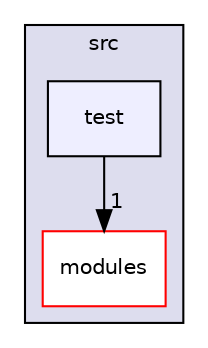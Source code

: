 digraph "src/test" {
  compound=true
  node [ fontsize="10", fontname="Helvetica"];
  edge [ labelfontsize="10", labelfontname="Helvetica"];
  subgraph clusterdir_68267d1309a1af8e8297ef4c3efbcdba {
    graph [ bgcolor="#ddddee", pencolor="black", label="src" fontname="Helvetica", fontsize="10", URL="dir_68267d1309a1af8e8297ef4c3efbcdba.html"]
  dir_ddb4d7e95cc2d6c8e1ade10a20d7247d [shape=box label="modules" fillcolor="white" style="filled" color="red" URL="dir_ddb4d7e95cc2d6c8e1ade10a20d7247d.html"];
  dir_120ed4da3e3217b1e7fc0b4f48568e79 [shape=box, label="test", style="filled", fillcolor="#eeeeff", pencolor="black", URL="dir_120ed4da3e3217b1e7fc0b4f48568e79.html"];
  }
  dir_120ed4da3e3217b1e7fc0b4f48568e79->dir_ddb4d7e95cc2d6c8e1ade10a20d7247d [headlabel="1", labeldistance=1.5 headhref="dir_000003_000001.html"];
}
